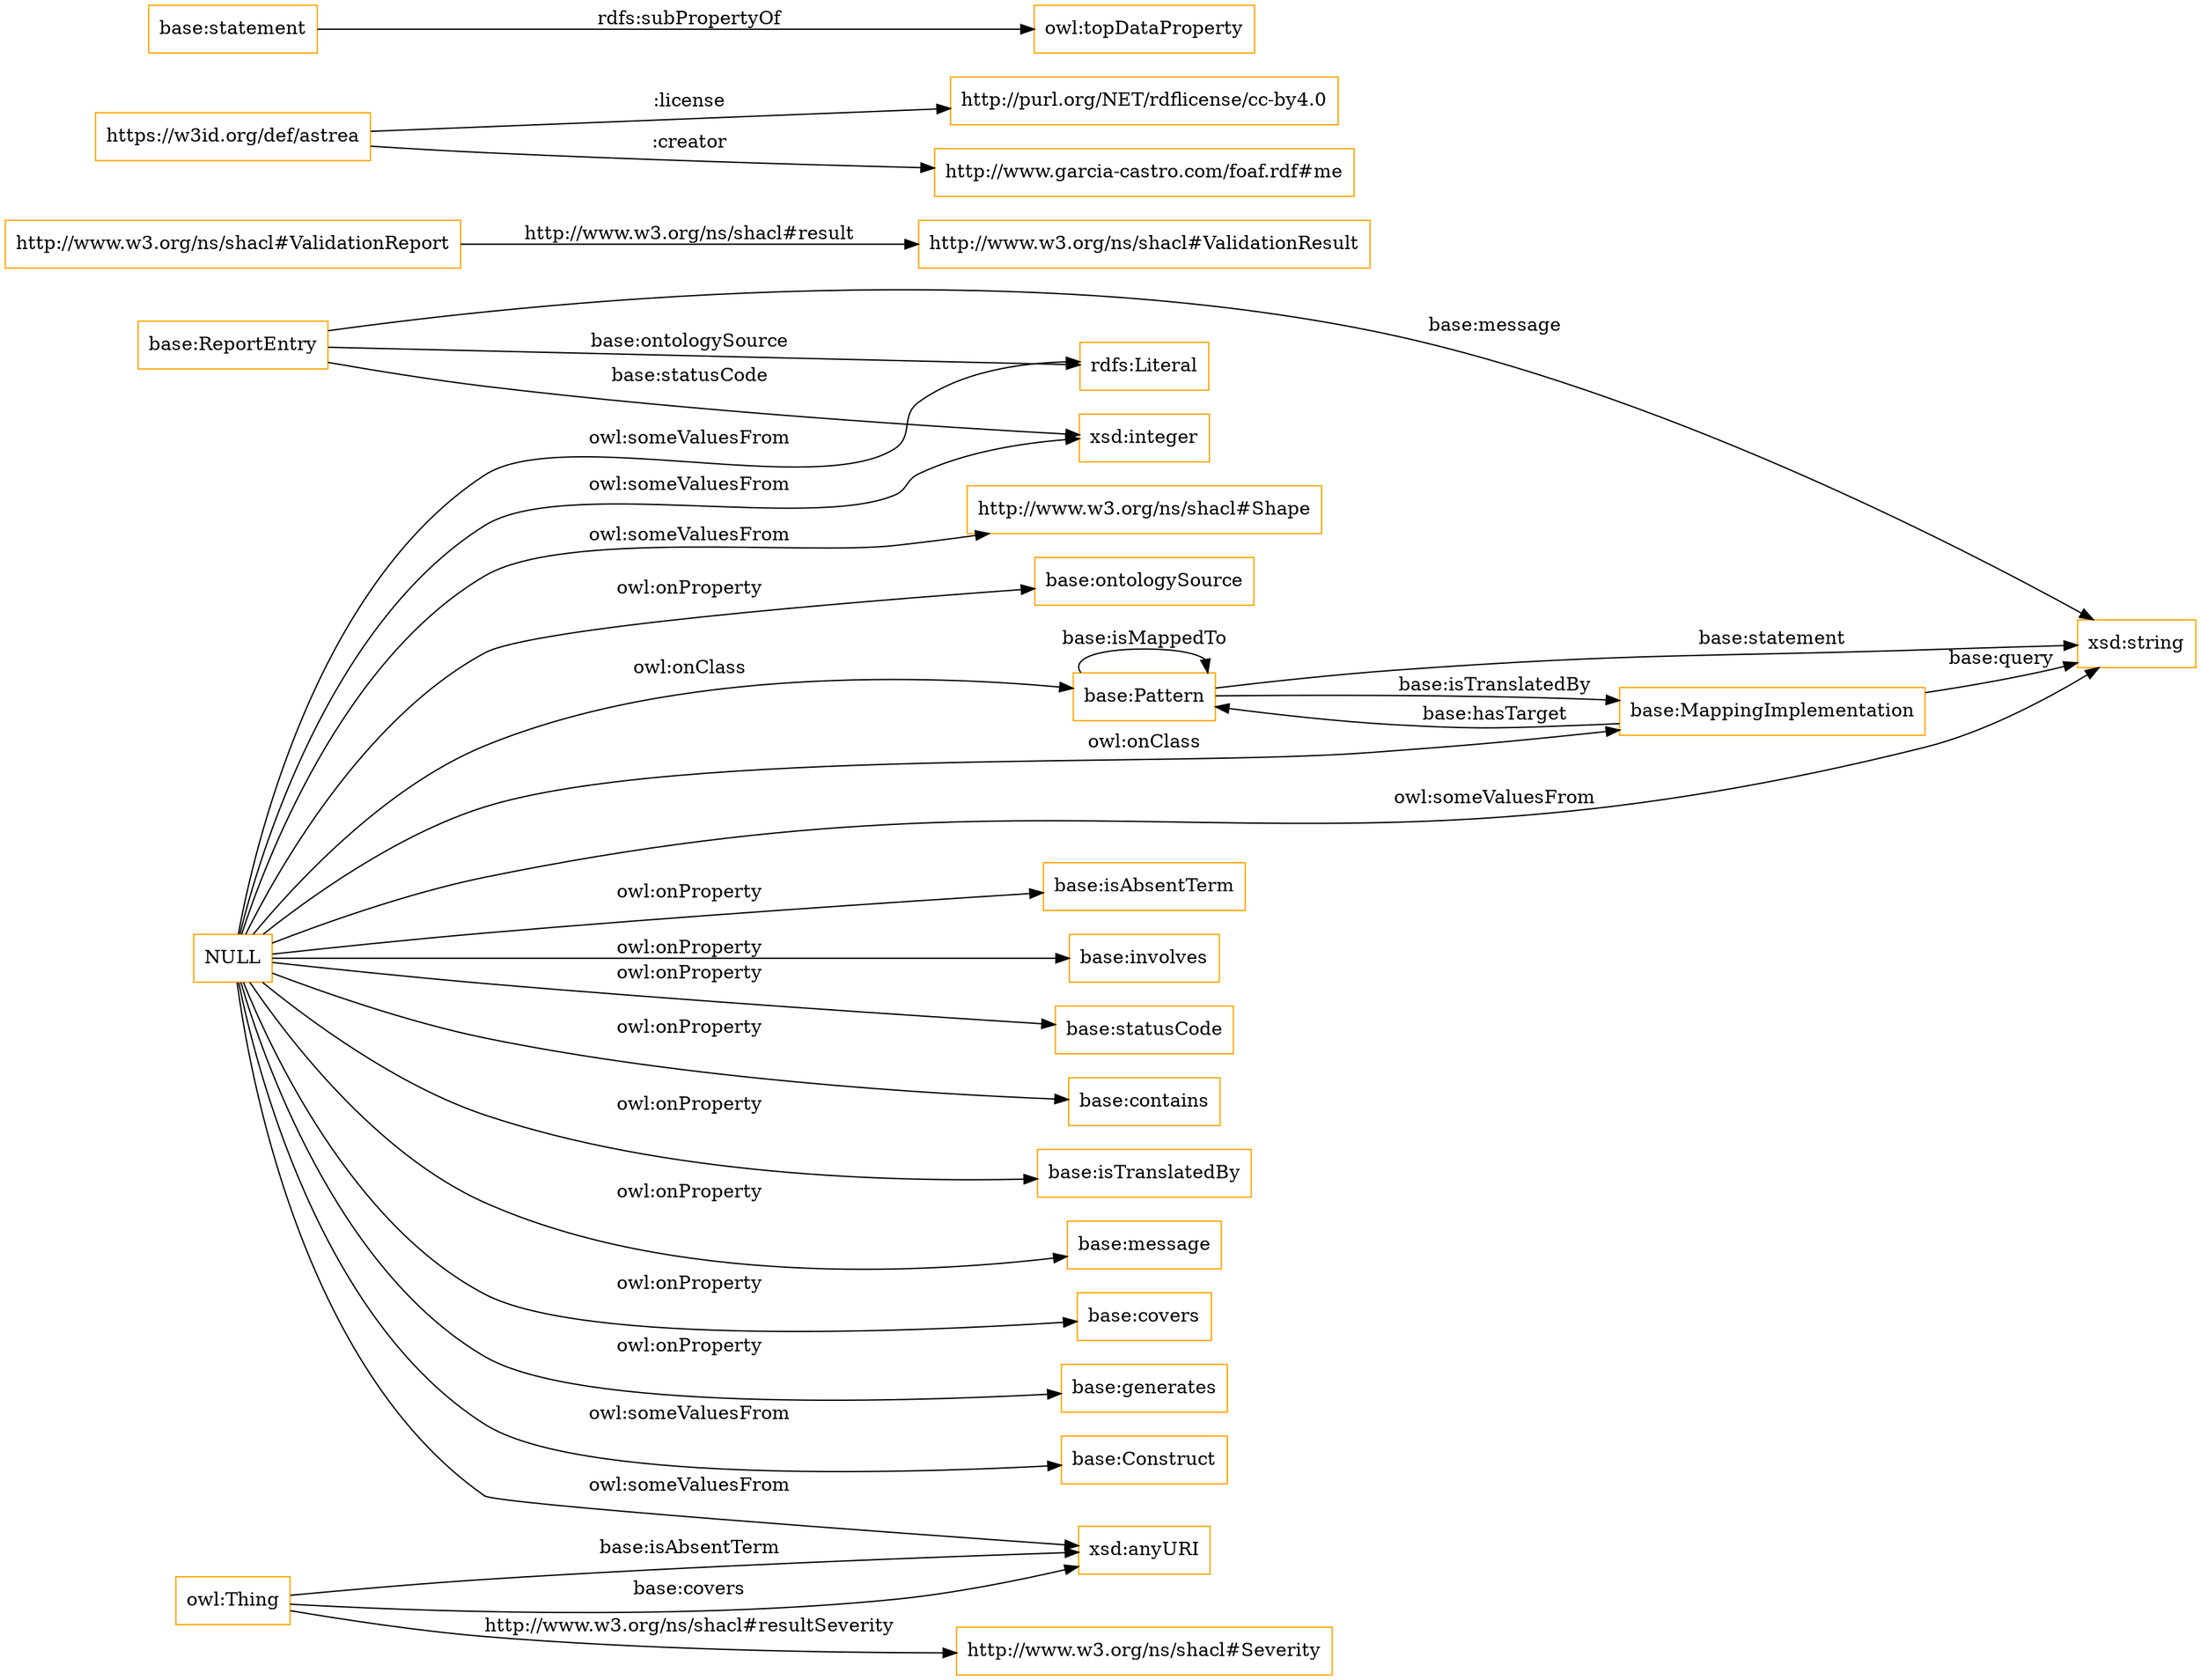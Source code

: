 digraph ar2dtool_diagram { 
rankdir=LR;
size="1501"
node [shape = rectangle, color="orange"]; "base:ReportEntry" "http://www.w3.org/ns/shacl#Severity" "base:Construct" "http://www.w3.org/ns/shacl#Shape" "http://www.w3.org/ns/shacl#ValidationReport" "base:Pattern" "http://www.w3.org/ns/shacl#ValidationResult" "base:MappingImplementation" ; /*classes style*/
	"https://w3id.org/def/astrea" -> "http://purl.org/NET/rdflicense/cc-by4.0" [ label = ":license" ];
	"https://w3id.org/def/astrea" -> "http://www.garcia-castro.com/foaf.rdf#me" [ label = ":creator" ];
	"base:statement" -> "owl:topDataProperty" [ label = "rdfs:subPropertyOf" ];
	"NULL" -> "xsd:integer" [ label = "owl:someValuesFrom" ];
	"NULL" -> "xsd:string" [ label = "owl:someValuesFrom" ];
	"NULL" -> "base:Construct" [ label = "owl:someValuesFrom" ];
	"NULL" -> "base:isAbsentTerm" [ label = "owl:onProperty" ];
	"NULL" -> "base:involves" [ label = "owl:onProperty" ];
	"NULL" -> "xsd:anyURI" [ label = "owl:someValuesFrom" ];
	"NULL" -> "base:statusCode" [ label = "owl:onProperty" ];
	"NULL" -> "base:contains" [ label = "owl:onProperty" ];
	"NULL" -> "base:Pattern" [ label = "owl:onClass" ];
	"NULL" -> "http://www.w3.org/ns/shacl#Shape" [ label = "owl:someValuesFrom" ];
	"NULL" -> "base:isTranslatedBy" [ label = "owl:onProperty" ];
	"NULL" -> "base:message" [ label = "owl:onProperty" ];
	"NULL" -> "rdfs:Literal" [ label = "owl:someValuesFrom" ];
	"NULL" -> "base:generates" [ label = "owl:onProperty" ];
	"NULL" -> "base:ontologySource" [ label = "owl:onProperty" ];
	"NULL" -> "base:MappingImplementation" [ label = "owl:onClass" ];
	"NULL" -> "base:covers" [ label = "owl:onProperty" ];
	"owl:Thing" -> "xsd:anyURI" [ label = "base:covers" ];
	"base:ReportEntry" -> "xsd:integer" [ label = "base:statusCode" ];
	"base:Pattern" -> "xsd:string" [ label = "base:statement" ];
	"base:ReportEntry" -> "xsd:string" [ label = "base:message" ];
	"base:ReportEntry" -> "rdfs:Literal" [ label = "base:ontologySource" ];
	"base:Pattern" -> "base:Pattern" [ label = "base:isMappedTo" ];
	"owl:Thing" -> "http://www.w3.org/ns/shacl#Severity" [ label = "http://www.w3.org/ns/shacl#resultSeverity" ];
	"owl:Thing" -> "xsd:anyURI" [ label = "base:isAbsentTerm" ];
	"http://www.w3.org/ns/shacl#ValidationReport" -> "http://www.w3.org/ns/shacl#ValidationResult" [ label = "http://www.w3.org/ns/shacl#result" ];
	"base:Pattern" -> "base:MappingImplementation" [ label = "base:isTranslatedBy" ];
	"base:MappingImplementation" -> "xsd:string" [ label = "base:query" ];
	"base:MappingImplementation" -> "base:Pattern" [ label = "base:hasTarget" ];

}
